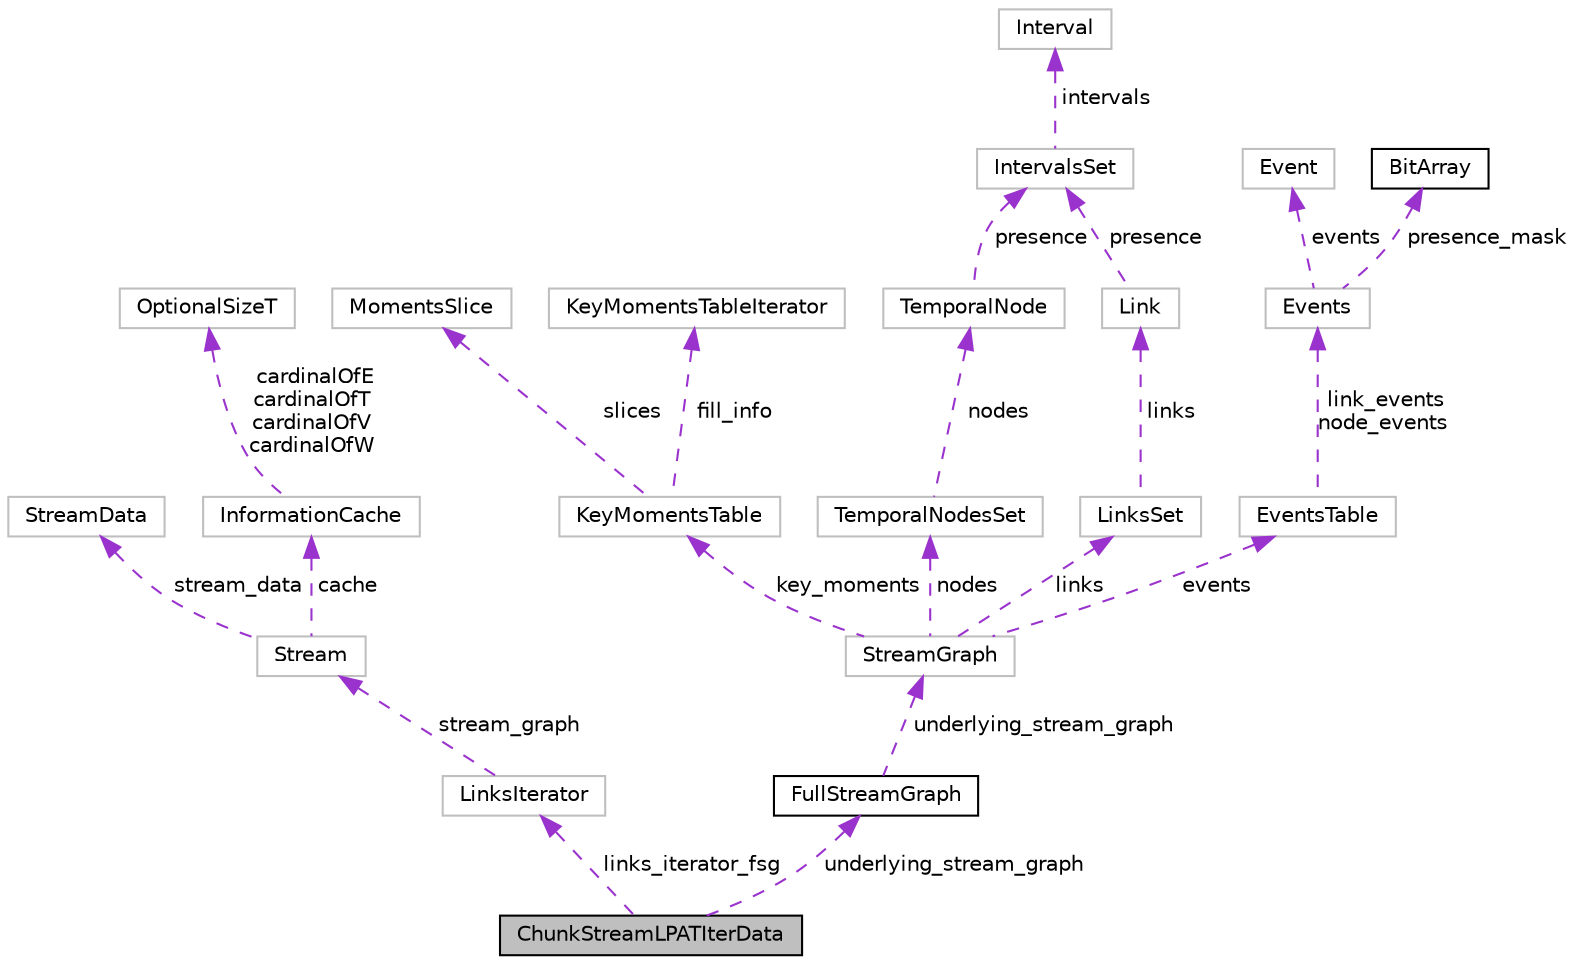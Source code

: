 digraph "ChunkStreamLPATIterData"
{
 // LATEX_PDF_SIZE
  edge [fontname="Helvetica",fontsize="10",labelfontname="Helvetica",labelfontsize="10"];
  node [fontname="Helvetica",fontsize="10",shape=record];
  Node1 [label="ChunkStreamLPATIterData",height=0.2,width=0.4,color="black", fillcolor="grey75", style="filled", fontcolor="black",tooltip=" "];
  Node2 -> Node1 [dir="back",color="darkorchid3",fontsize="10",style="dashed",label=" links_iterator_fsg" ];
  Node2 [label="LinksIterator",height=0.2,width=0.4,color="grey75", fillcolor="white", style="filled",URL="$structLinksIterator.html",tooltip=" "];
  Node3 -> Node2 [dir="back",color="darkorchid3",fontsize="10",style="dashed",label=" stream_graph" ];
  Node3 [label="Stream",height=0.2,width=0.4,color="grey75", fillcolor="white", style="filled",URL="$structStream.html",tooltip=" "];
  Node4 -> Node3 [dir="back",color="darkorchid3",fontsize="10",style="dashed",label=" stream_data" ];
  Node4 [label="StreamData",height=0.2,width=0.4,color="grey75", fillcolor="white", style="filled",URL="$structStreamData.html",tooltip=" "];
  Node5 -> Node3 [dir="back",color="darkorchid3",fontsize="10",style="dashed",label=" cache" ];
  Node5 [label="InformationCache",height=0.2,width=0.4,color="grey75", fillcolor="white", style="filled",URL="$structInformationCache.html",tooltip=" "];
  Node6 -> Node5 [dir="back",color="darkorchid3",fontsize="10",style="dashed",label=" cardinalOfE\ncardinalOfT\ncardinalOfV\ncardinalOfW" ];
  Node6 [label="OptionalSizeT",height=0.2,width=0.4,color="grey75", fillcolor="white", style="filled",URL="$structOptionalSizeT.html",tooltip=" "];
  Node7 -> Node1 [dir="back",color="darkorchid3",fontsize="10",style="dashed",label=" underlying_stream_graph" ];
  Node7 [label="FullStreamGraph",height=0.2,width=0.4,color="black", fillcolor="white", style="filled",URL="$structFullStreamGraph.html",tooltip="The FullStreamGraph structure."];
  Node8 -> Node7 [dir="back",color="darkorchid3",fontsize="10",style="dashed",label=" underlying_stream_graph" ];
  Node8 [label="StreamGraph",height=0.2,width=0.4,color="grey75", fillcolor="white", style="filled",URL="$structStreamGraph.html",tooltip=" "];
  Node9 -> Node8 [dir="back",color="darkorchid3",fontsize="10",style="dashed",label=" key_moments" ];
  Node9 [label="KeyMomentsTable",height=0.2,width=0.4,color="grey75", fillcolor="white", style="filled",URL="$structKeyMomentsTable.html",tooltip=" "];
  Node10 -> Node9 [dir="back",color="darkorchid3",fontsize="10",style="dashed",label=" slices" ];
  Node10 [label="MomentsSlice",height=0.2,width=0.4,color="grey75", fillcolor="white", style="filled",URL="$structMomentsSlice.html",tooltip=" "];
  Node11 -> Node9 [dir="back",color="darkorchid3",fontsize="10",style="dashed",label=" fill_info" ];
  Node11 [label="KeyMomentsTableIterator",height=0.2,width=0.4,color="grey75", fillcolor="white", style="filled",URL="$structKeyMomentsTableIterator.html",tooltip=" "];
  Node12 -> Node8 [dir="back",color="darkorchid3",fontsize="10",style="dashed",label=" nodes" ];
  Node12 [label="TemporalNodesSet",height=0.2,width=0.4,color="grey75", fillcolor="white", style="filled",URL="$structTemporalNodesSet.html",tooltip=" "];
  Node13 -> Node12 [dir="back",color="darkorchid3",fontsize="10",style="dashed",label=" nodes" ];
  Node13 [label="TemporalNode",height=0.2,width=0.4,color="grey75", fillcolor="white", style="filled",URL="$structTemporalNode.html",tooltip=" "];
  Node14 -> Node13 [dir="back",color="darkorchid3",fontsize="10",style="dashed",label=" presence" ];
  Node14 [label="IntervalsSet",height=0.2,width=0.4,color="grey75", fillcolor="white", style="filled",URL="$structIntervalsSet.html",tooltip=" "];
  Node15 -> Node14 [dir="back",color="darkorchid3",fontsize="10",style="dashed",label=" intervals" ];
  Node15 [label="Interval",height=0.2,width=0.4,color="grey75", fillcolor="white", style="filled",URL="$structInterval.html",tooltip=" "];
  Node16 -> Node8 [dir="back",color="darkorchid3",fontsize="10",style="dashed",label=" links" ];
  Node16 [label="LinksSet",height=0.2,width=0.4,color="grey75", fillcolor="white", style="filled",URL="$structLinksSet.html",tooltip=" "];
  Node17 -> Node16 [dir="back",color="darkorchid3",fontsize="10",style="dashed",label=" links" ];
  Node17 [label="Link",height=0.2,width=0.4,color="grey75", fillcolor="white", style="filled",URL="$structLink.html",tooltip=" "];
  Node14 -> Node17 [dir="back",color="darkorchid3",fontsize="10",style="dashed",label=" presence" ];
  Node18 -> Node8 [dir="back",color="darkorchid3",fontsize="10",style="dashed",label=" events" ];
  Node18 [label="EventsTable",height=0.2,width=0.4,color="grey75", fillcolor="white", style="filled",URL="$structEventsTable.html",tooltip=" "];
  Node19 -> Node18 [dir="back",color="darkorchid3",fontsize="10",style="dashed",label=" link_events\nnode_events" ];
  Node19 [label="Events",height=0.2,width=0.4,color="grey75", fillcolor="white", style="filled",URL="$structEvents.html",tooltip=" "];
  Node20 -> Node19 [dir="back",color="darkorchid3",fontsize="10",style="dashed",label=" events" ];
  Node20 [label="Event",height=0.2,width=0.4,color="grey75", fillcolor="white", style="filled",URL="$structEvent.html",tooltip=" "];
  Node21 -> Node19 [dir="back",color="darkorchid3",fontsize="10",style="dashed",label=" presence_mask" ];
  Node21 [label="BitArray",height=0.2,width=0.4,color="black", fillcolor="white", style="filled",URL="$structBitArray.html",tooltip="The structure of a variable length array of bits."];
}
